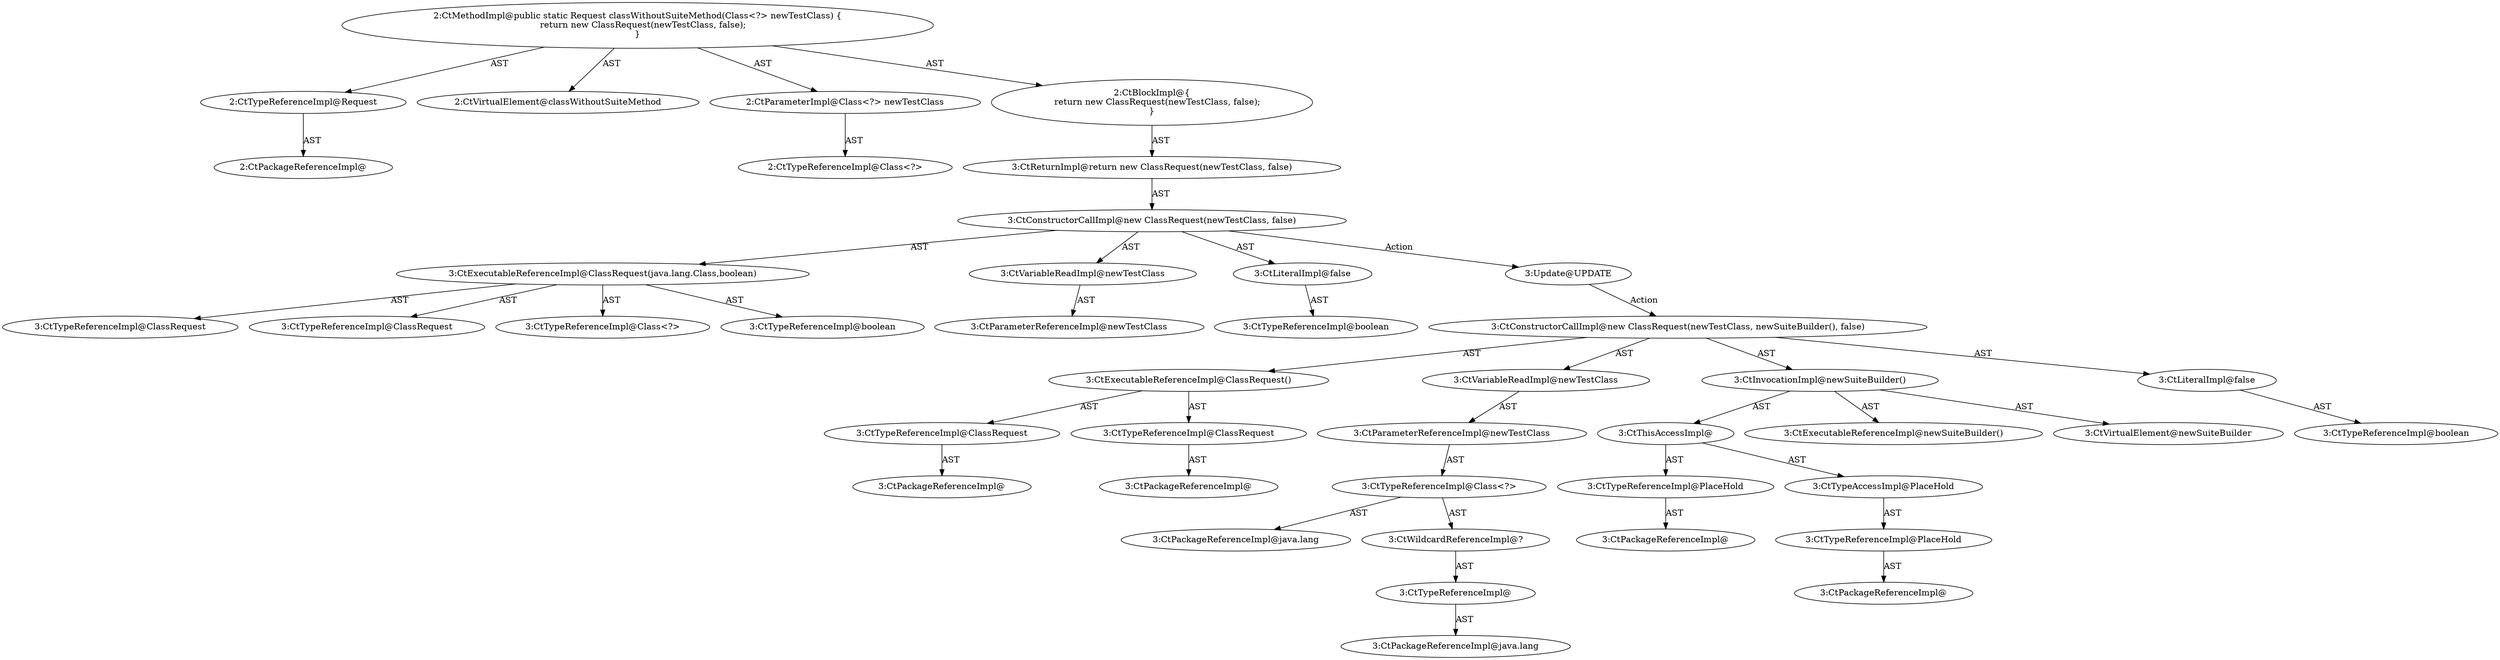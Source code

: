 digraph "classWithoutSuiteMethod#?,Class" {
0 [label="2:CtTypeReferenceImpl@Request" shape=ellipse]
1 [label="2:CtPackageReferenceImpl@" shape=ellipse]
2 [label="2:CtVirtualElement@classWithoutSuiteMethod" shape=ellipse]
3 [label="2:CtParameterImpl@Class<?> newTestClass" shape=ellipse]
4 [label="2:CtTypeReferenceImpl@Class<?>" shape=ellipse]
5 [label="3:CtExecutableReferenceImpl@ClassRequest(java.lang.Class,boolean)" shape=ellipse]
6 [label="3:CtTypeReferenceImpl@ClassRequest" shape=ellipse]
7 [label="3:CtTypeReferenceImpl@ClassRequest" shape=ellipse]
8 [label="3:CtTypeReferenceImpl@Class<?>" shape=ellipse]
9 [label="3:CtTypeReferenceImpl@boolean" shape=ellipse]
10 [label="3:CtVariableReadImpl@newTestClass" shape=ellipse]
11 [label="3:CtParameterReferenceImpl@newTestClass" shape=ellipse]
12 [label="3:CtLiteralImpl@false" shape=ellipse]
13 [label="3:CtTypeReferenceImpl@boolean" shape=ellipse]
14 [label="3:CtConstructorCallImpl@new ClassRequest(newTestClass, false)" shape=ellipse]
15 [label="3:CtReturnImpl@return new ClassRequest(newTestClass, false)" shape=ellipse]
16 [label="2:CtBlockImpl@\{
    return new ClassRequest(newTestClass, false);
\}" shape=ellipse]
17 [label="2:CtMethodImpl@public static Request classWithoutSuiteMethod(Class<?> newTestClass) \{
    return new ClassRequest(newTestClass, false);
\}" shape=ellipse]
18 [label="3:Update@UPDATE" shape=ellipse]
19 [label="3:CtPackageReferenceImpl@" shape=ellipse]
20 [label="3:CtTypeReferenceImpl@ClassRequest" shape=ellipse]
21 [label="3:CtPackageReferenceImpl@" shape=ellipse]
22 [label="3:CtTypeReferenceImpl@ClassRequest" shape=ellipse]
23 [label="3:CtExecutableReferenceImpl@ClassRequest()" shape=ellipse]
24 [label="3:CtPackageReferenceImpl@java.lang" shape=ellipse]
25 [label="3:CtPackageReferenceImpl@java.lang" shape=ellipse]
26 [label="3:CtTypeReferenceImpl@" shape=ellipse]
27 [label="3:CtWildcardReferenceImpl@?" shape=ellipse]
28 [label="3:CtTypeReferenceImpl@Class<?>" shape=ellipse]
29 [label="3:CtParameterReferenceImpl@newTestClass" shape=ellipse]
30 [label="3:CtVariableReadImpl@newTestClass" shape=ellipse]
31 [label="3:CtPackageReferenceImpl@" shape=ellipse]
32 [label="3:CtTypeReferenceImpl@PlaceHold" shape=ellipse]
33 [label="3:CtPackageReferenceImpl@" shape=ellipse]
34 [label="3:CtTypeReferenceImpl@PlaceHold" shape=ellipse]
35 [label="3:CtTypeAccessImpl@PlaceHold" shape=ellipse]
36 [label="3:CtThisAccessImpl@" shape=ellipse]
37 [label="3:CtExecutableReferenceImpl@newSuiteBuilder()" shape=ellipse]
38 [label="3:CtInvocationImpl@newSuiteBuilder()" shape=ellipse]
39 [label="3:CtVirtualElement@newSuiteBuilder" shape=ellipse]
40 [label="3:CtTypeReferenceImpl@boolean" shape=ellipse]
41 [label="3:CtLiteralImpl@false" shape=ellipse]
42 [label="3:CtConstructorCallImpl@new ClassRequest(newTestClass, newSuiteBuilder(), false)" shape=ellipse]
0 -> 1 [label="AST"];
3 -> 4 [label="AST"];
5 -> 6 [label="AST"];
5 -> 7 [label="AST"];
5 -> 8 [label="AST"];
5 -> 9 [label="AST"];
10 -> 11 [label="AST"];
12 -> 13 [label="AST"];
14 -> 5 [label="AST"];
14 -> 10 [label="AST"];
14 -> 12 [label="AST"];
14 -> 18 [label="Action"];
15 -> 14 [label="AST"];
16 -> 15 [label="AST"];
17 -> 2 [label="AST"];
17 -> 0 [label="AST"];
17 -> 3 [label="AST"];
17 -> 16 [label="AST"];
18 -> 42 [label="Action"];
20 -> 19 [label="AST"];
22 -> 21 [label="AST"];
23 -> 20 [label="AST"];
23 -> 22 [label="AST"];
26 -> 25 [label="AST"];
27 -> 26 [label="AST"];
28 -> 24 [label="AST"];
28 -> 27 [label="AST"];
29 -> 28 [label="AST"];
30 -> 29 [label="AST"];
32 -> 31 [label="AST"];
34 -> 33 [label="AST"];
35 -> 34 [label="AST"];
36 -> 32 [label="AST"];
36 -> 35 [label="AST"];
38 -> 39 [label="AST"];
38 -> 36 [label="AST"];
38 -> 37 [label="AST"];
41 -> 40 [label="AST"];
42 -> 23 [label="AST"];
42 -> 30 [label="AST"];
42 -> 38 [label="AST"];
42 -> 41 [label="AST"];
}